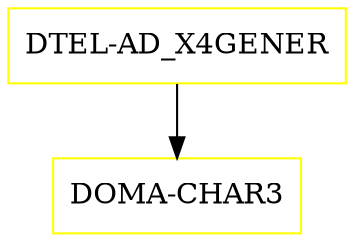 digraph G {
  "DTEL-AD_X4GENER" [shape=box,color=yellow];
  "DOMA-CHAR3" [shape=box,color=yellow,URL="./DOMA_CHAR3.html"];
  "DTEL-AD_X4GENER" -> "DOMA-CHAR3";
}
